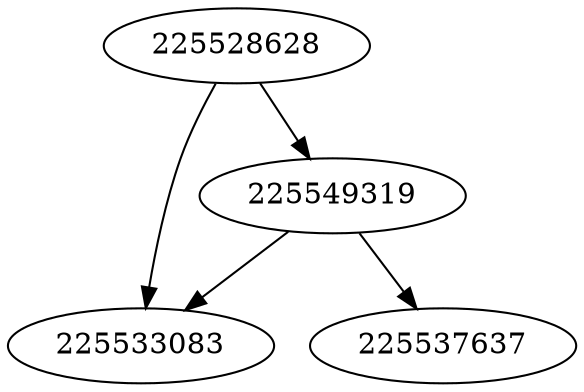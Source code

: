 strict digraph  {
225533083;
225528628;
225537637;
225549319;
225528628 -> 225549319;
225528628 -> 225533083;
225549319 -> 225537637;
225549319 -> 225533083;
}
